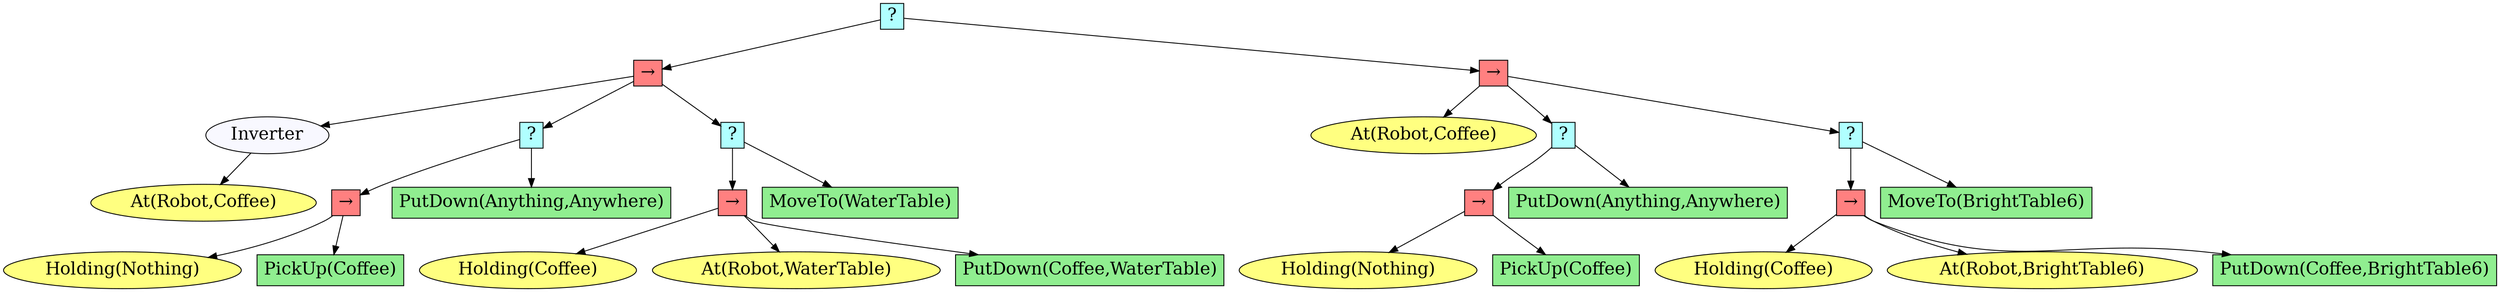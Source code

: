 digraph pastafarianism {
ordering=out;
graph [fontname="times-roman"];
node [fontname="times-roman"];
edge [fontname="times-roman"];
"3966e37f-61fa-4266-b3a2-b5719d0eaa54" [fillcolor="#B0FFFF", fontcolor=black, fontsize=20, height=0.01, label="?", shape=box, style=filled, width=0.01];
"2670a901-5db5-4886-a69c-57f55807a77b" [fillcolor="#FF8080", fontcolor=black, fontsize=20, height=0.01, label="&rarr;", shape=box, style=filled, width=0.01];
"3966e37f-61fa-4266-b3a2-b5719d0eaa54" -> "2670a901-5db5-4886-a69c-57f55807a77b";
"b8e77d71-eee6-46b1-bf56-ba4bc655b1d3" [fillcolor=ghostwhite, fontcolor=black, fontsize=20, label=Inverter, shape=ellipse, style=filled];
"2670a901-5db5-4886-a69c-57f55807a77b" -> "b8e77d71-eee6-46b1-bf56-ba4bc655b1d3";
"c98609a2-cfb4-4456-9563-0153cdaf77f1" [fillcolor="#FFFF80", fontcolor=black, fontsize=20, label="At(Robot,Coffee)", shape=ellipse, style=filled];
"b8e77d71-eee6-46b1-bf56-ba4bc655b1d3" -> "c98609a2-cfb4-4456-9563-0153cdaf77f1";
"ecfbef2b-c1e5-4ba4-a734-b1eaecb78128" [fillcolor="#B0FFFF", fontcolor=black, fontsize=20, height=0.01, label="?", shape=box, style=filled, width=0.01];
"2670a901-5db5-4886-a69c-57f55807a77b" -> "ecfbef2b-c1e5-4ba4-a734-b1eaecb78128";
"5ea6af3b-4ed9-4c31-9893-6599911c89bc" [fillcolor="#FF8080", fontcolor=black, fontsize=20, height=0.01, label="&rarr;", shape=box, style=filled, width=0.01];
"ecfbef2b-c1e5-4ba4-a734-b1eaecb78128" -> "5ea6af3b-4ed9-4c31-9893-6599911c89bc";
"55c2a21d-6684-4273-8231-5fa834dd2c32" [fillcolor="#FFFF80", fontcolor=black, fontsize=20, label="Holding(Nothing)", shape=ellipse, style=filled];
"5ea6af3b-4ed9-4c31-9893-6599911c89bc" -> "55c2a21d-6684-4273-8231-5fa834dd2c32";
"f95979e2-7328-44e4-9eaa-a4d7e8351751" [fillcolor=lightgreen, fontcolor=black, fontsize=20, label="PickUp(Coffee)", shape=box, style=filled];
"5ea6af3b-4ed9-4c31-9893-6599911c89bc" -> "f95979e2-7328-44e4-9eaa-a4d7e8351751";
"b49cc444-b073-4f14-b709-70be469292d2" [fillcolor=lightgreen, fontcolor=black, fontsize=20, label="PutDown(Anything,Anywhere)", shape=box, style=filled];
"ecfbef2b-c1e5-4ba4-a734-b1eaecb78128" -> "b49cc444-b073-4f14-b709-70be469292d2";
"09f2f623-a9ed-4637-9a03-e3eba9e1368d" [fillcolor="#B0FFFF", fontcolor=black, fontsize=20, height=0.01, label="?", shape=box, style=filled, width=0.01];
"2670a901-5db5-4886-a69c-57f55807a77b" -> "09f2f623-a9ed-4637-9a03-e3eba9e1368d";
"b9ebf069-8434-403e-a6f7-4641fe9ef0c0" [fillcolor="#FF8080", fontcolor=black, fontsize=20, height=0.01, label="&rarr;", shape=box, style=filled, width=0.01];
"09f2f623-a9ed-4637-9a03-e3eba9e1368d" -> "b9ebf069-8434-403e-a6f7-4641fe9ef0c0";
"49275b8a-b220-4222-a76f-20c273db7137" [fillcolor="#FFFF80", fontcolor=black, fontsize=20, label="Holding(Coffee)", shape=ellipse, style=filled];
"b9ebf069-8434-403e-a6f7-4641fe9ef0c0" -> "49275b8a-b220-4222-a76f-20c273db7137";
"0672b275-28ef-4275-9a0e-f1d35deb9de8" [fillcolor="#FFFF80", fontcolor=black, fontsize=20, label="At(Robot,WaterTable)", shape=ellipse, style=filled];
"b9ebf069-8434-403e-a6f7-4641fe9ef0c0" -> "0672b275-28ef-4275-9a0e-f1d35deb9de8";
"ce0b68ed-9606-4d17-8ef9-0f2f60b778c8" [fillcolor=lightgreen, fontcolor=black, fontsize=20, label="PutDown(Coffee,WaterTable)", shape=box, style=filled];
"b9ebf069-8434-403e-a6f7-4641fe9ef0c0" -> "ce0b68ed-9606-4d17-8ef9-0f2f60b778c8";
"05155dc9-7a6a-4129-b869-7ed4254a82e2" [fillcolor=lightgreen, fontcolor=black, fontsize=20, label="MoveTo(WaterTable)", shape=box, style=filled];
"09f2f623-a9ed-4637-9a03-e3eba9e1368d" -> "05155dc9-7a6a-4129-b869-7ed4254a82e2";
"ea7271b8-6f06-4b73-a495-bd19b149b6c2" [fillcolor="#FF8080", fontcolor=black, fontsize=20, height=0.01, label="&rarr;", shape=box, style=filled, width=0.01];
"3966e37f-61fa-4266-b3a2-b5719d0eaa54" -> "ea7271b8-6f06-4b73-a495-bd19b149b6c2";
"7301fc34-e40d-472c-bc73-7e5c6b7d39c6" [fillcolor="#FFFF80", fontcolor=black, fontsize=20, label="At(Robot,Coffee)", shape=ellipse, style=filled];
"ea7271b8-6f06-4b73-a495-bd19b149b6c2" -> "7301fc34-e40d-472c-bc73-7e5c6b7d39c6";
"ad3774e1-4c5c-4120-901b-8208a465a2d4" [fillcolor="#B0FFFF", fontcolor=black, fontsize=20, height=0.01, label="?", shape=box, style=filled, width=0.01];
"ea7271b8-6f06-4b73-a495-bd19b149b6c2" -> "ad3774e1-4c5c-4120-901b-8208a465a2d4";
"98f9d98b-1647-4cfc-8715-65f7a6bf37de" [fillcolor="#FF8080", fontcolor=black, fontsize=20, height=0.01, label="&rarr;", shape=box, style=filled, width=0.01];
"ad3774e1-4c5c-4120-901b-8208a465a2d4" -> "98f9d98b-1647-4cfc-8715-65f7a6bf37de";
"07528c29-c1a1-4e7e-97b4-beebafe55e6f" [fillcolor="#FFFF80", fontcolor=black, fontsize=20, label="Holding(Nothing)", shape=ellipse, style=filled];
"98f9d98b-1647-4cfc-8715-65f7a6bf37de" -> "07528c29-c1a1-4e7e-97b4-beebafe55e6f";
"af81f991-d3c8-4560-bf5b-ea7d0755c0d2" [fillcolor=lightgreen, fontcolor=black, fontsize=20, label="PickUp(Coffee)", shape=box, style=filled];
"98f9d98b-1647-4cfc-8715-65f7a6bf37de" -> "af81f991-d3c8-4560-bf5b-ea7d0755c0d2";
"97577672-eeb2-4921-bb7b-e232a3dcd886" [fillcolor=lightgreen, fontcolor=black, fontsize=20, label="PutDown(Anything,Anywhere)", shape=box, style=filled];
"ad3774e1-4c5c-4120-901b-8208a465a2d4" -> "97577672-eeb2-4921-bb7b-e232a3dcd886";
"6382c654-de14-45ca-a1b4-a5767d0120c3" [fillcolor="#B0FFFF", fontcolor=black, fontsize=20, height=0.01, label="?", shape=box, style=filled, width=0.01];
"ea7271b8-6f06-4b73-a495-bd19b149b6c2" -> "6382c654-de14-45ca-a1b4-a5767d0120c3";
"7870a21a-2410-414c-b408-bc3b39c28f1e" [fillcolor="#FF8080", fontcolor=black, fontsize=20, height=0.01, label="&rarr;", shape=box, style=filled, width=0.01];
"6382c654-de14-45ca-a1b4-a5767d0120c3" -> "7870a21a-2410-414c-b408-bc3b39c28f1e";
"05e4706c-93e8-4361-8acb-87af236afeeb" [fillcolor="#FFFF80", fontcolor=black, fontsize=20, label="Holding(Coffee)", shape=ellipse, style=filled];
"7870a21a-2410-414c-b408-bc3b39c28f1e" -> "05e4706c-93e8-4361-8acb-87af236afeeb";
"938a274e-cf4d-45ed-a821-2497c3f72a64" [fillcolor="#FFFF80", fontcolor=black, fontsize=20, label="At(Robot,BrightTable6)", shape=ellipse, style=filled];
"7870a21a-2410-414c-b408-bc3b39c28f1e" -> "938a274e-cf4d-45ed-a821-2497c3f72a64";
"c0c19eae-dc22-4038-83d7-45304bba30ee" [fillcolor=lightgreen, fontcolor=black, fontsize=20, label="PutDown(Coffee,BrightTable6)", shape=box, style=filled];
"7870a21a-2410-414c-b408-bc3b39c28f1e" -> "c0c19eae-dc22-4038-83d7-45304bba30ee";
"594058dd-ed6d-468e-b493-f1076d6f811e" [fillcolor=lightgreen, fontcolor=black, fontsize=20, label="MoveTo(BrightTable6)", shape=box, style=filled];
"6382c654-de14-45ca-a1b4-a5767d0120c3" -> "594058dd-ed6d-468e-b493-f1076d6f811e";
}

